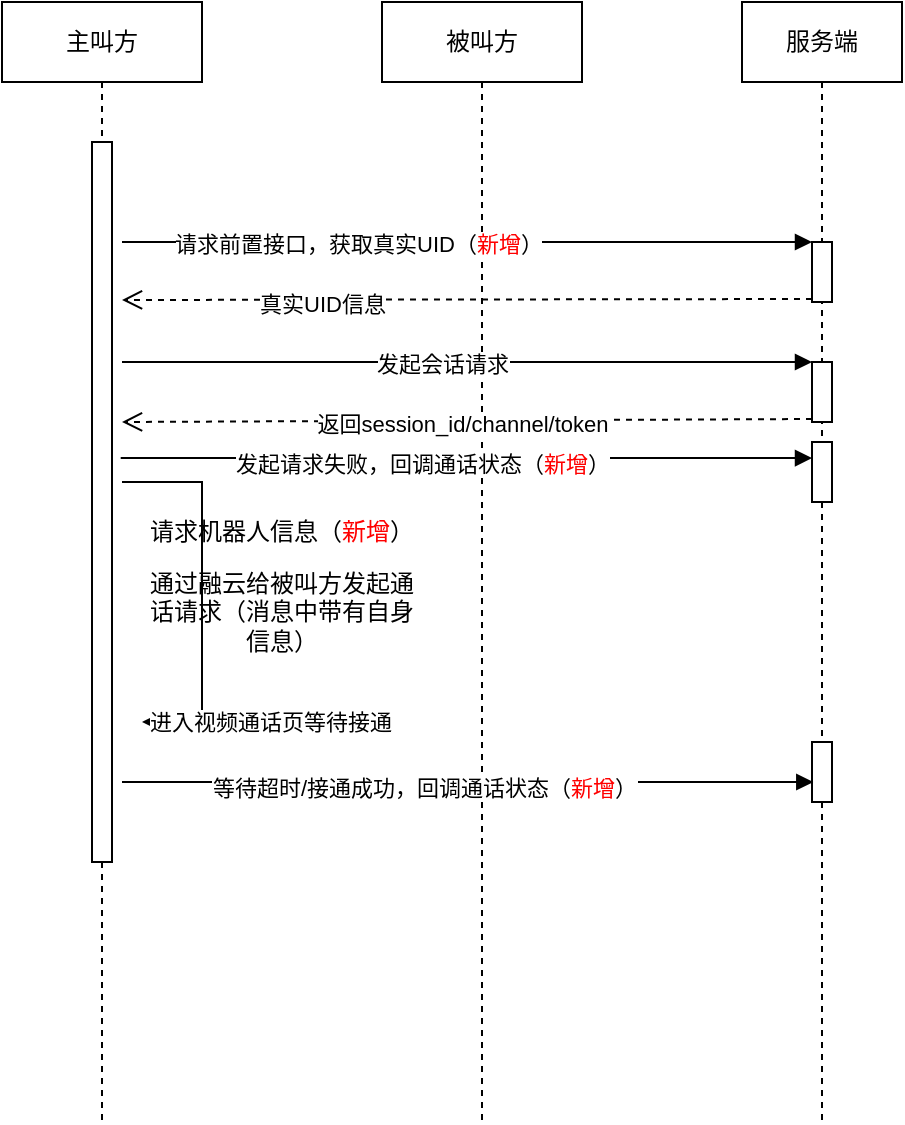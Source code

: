 <mxfile version="20.2.7" type="github">
  <diagram id="u_yubwjlrYzkjrypdjKS" name="第 1 页">
    <mxGraphModel dx="701" dy="455" grid="1" gridSize="10" guides="1" tooltips="1" connect="1" arrows="1" fold="1" page="1" pageScale="1" pageWidth="827" pageHeight="1169" math="0" shadow="0">
      <root>
        <mxCell id="0" />
        <mxCell id="1" parent="0" />
        <mxCell id="RWTEjwRNCCTJ-F7GlPlJ-1" value="主叫方" style="shape=umlLifeline;perimeter=lifelinePerimeter;whiteSpace=wrap;html=1;container=1;collapsible=0;recursiveResize=0;outlineConnect=0;" vertex="1" parent="1">
          <mxGeometry x="70" y="40" width="100" height="560" as="geometry" />
        </mxCell>
        <mxCell id="RWTEjwRNCCTJ-F7GlPlJ-4" value="" style="html=1;points=[];perimeter=orthogonalPerimeter;" vertex="1" parent="RWTEjwRNCCTJ-F7GlPlJ-1">
          <mxGeometry x="45" y="70" width="10" height="360" as="geometry" />
        </mxCell>
        <mxCell id="RWTEjwRNCCTJ-F7GlPlJ-12" value="进入视频通话页等待接通" style="edgeStyle=orthogonalEdgeStyle;html=1;align=left;spacingLeft=2;endArrow=block;rounded=0;fontColor=#000000;" edge="1" parent="RWTEjwRNCCTJ-F7GlPlJ-1">
          <mxGeometry x="1" y="-20" relative="1" as="geometry">
            <mxPoint x="60" y="240" as="sourcePoint" />
            <Array as="points">
              <mxPoint x="100" y="240" />
              <mxPoint x="100" y="360" />
              <mxPoint x="70" y="360" />
            </Array>
            <mxPoint x="70" y="360" as="targetPoint" />
            <mxPoint as="offset" />
          </mxGeometry>
        </mxCell>
        <mxCell id="RWTEjwRNCCTJ-F7GlPlJ-2" value="被叫方" style="shape=umlLifeline;perimeter=lifelinePerimeter;whiteSpace=wrap;html=1;container=1;collapsible=0;recursiveResize=0;outlineConnect=0;" vertex="1" parent="1">
          <mxGeometry x="260" y="40" width="100" height="560" as="geometry" />
        </mxCell>
        <mxCell id="RWTEjwRNCCTJ-F7GlPlJ-3" value="服务端" style="shape=umlLifeline;perimeter=lifelinePerimeter;whiteSpace=wrap;html=1;container=1;collapsible=0;recursiveResize=0;outlineConnect=0;" vertex="1" parent="1">
          <mxGeometry x="440" y="40" width="80" height="560" as="geometry" />
        </mxCell>
        <mxCell id="RWTEjwRNCCTJ-F7GlPlJ-5" value="" style="html=1;points=[];perimeter=orthogonalPerimeter;" vertex="1" parent="RWTEjwRNCCTJ-F7GlPlJ-3">
          <mxGeometry x="35" y="120" width="10" height="30" as="geometry" />
        </mxCell>
        <mxCell id="RWTEjwRNCCTJ-F7GlPlJ-8" value="" style="html=1;points=[];perimeter=orthogonalPerimeter;fontColor=#FF0000;" vertex="1" parent="RWTEjwRNCCTJ-F7GlPlJ-3">
          <mxGeometry x="35" y="180" width="10" height="30" as="geometry" />
        </mxCell>
        <mxCell id="RWTEjwRNCCTJ-F7GlPlJ-20" value="" style="html=1;points=[];perimeter=orthogonalPerimeter;fontColor=#FF0000;" vertex="1" parent="RWTEjwRNCCTJ-F7GlPlJ-3">
          <mxGeometry x="35" y="220" width="10" height="30" as="geometry" />
        </mxCell>
        <mxCell id="RWTEjwRNCCTJ-F7GlPlJ-24" value="" style="html=1;points=[];perimeter=orthogonalPerimeter;fontColor=#FF0000;" vertex="1" parent="RWTEjwRNCCTJ-F7GlPlJ-3">
          <mxGeometry x="35" y="370" width="10" height="30" as="geometry" />
        </mxCell>
        <mxCell id="RWTEjwRNCCTJ-F7GlPlJ-6" value="请求前置接口，获取真实UID（&lt;font color=&quot;#ff0000&quot;&gt;新增&lt;/font&gt;）" style="html=1;verticalAlign=bottom;endArrow=block;entryX=0;entryY=0;rounded=0;" edge="1" target="RWTEjwRNCCTJ-F7GlPlJ-5" parent="1">
          <mxGeometry x="-0.322" y="-10" relative="1" as="geometry">
            <mxPoint x="130" y="160" as="sourcePoint" />
            <mxPoint x="1" as="offset" />
          </mxGeometry>
        </mxCell>
        <mxCell id="RWTEjwRNCCTJ-F7GlPlJ-7" value="真实UID信息" style="html=1;verticalAlign=bottom;endArrow=open;dashed=1;endSize=8;exitX=0;exitY=0.95;rounded=0;" edge="1" source="RWTEjwRNCCTJ-F7GlPlJ-5" parent="1">
          <mxGeometry x="0.42" y="11" relative="1" as="geometry">
            <mxPoint x="130" y="189" as="targetPoint" />
            <mxPoint as="offset" />
          </mxGeometry>
        </mxCell>
        <mxCell id="RWTEjwRNCCTJ-F7GlPlJ-9" value="&lt;font color=&quot;#000000&quot;&gt;发起会话请求&lt;/font&gt;" style="html=1;verticalAlign=bottom;endArrow=block;entryX=0;entryY=0;rounded=0;fontColor=#FF0000;" edge="1" target="RWTEjwRNCCTJ-F7GlPlJ-8" parent="1">
          <mxGeometry x="-0.072" y="-10" relative="1" as="geometry">
            <mxPoint x="130" y="220" as="sourcePoint" />
            <Array as="points">
              <mxPoint x="310" y="220" />
            </Array>
            <mxPoint as="offset" />
          </mxGeometry>
        </mxCell>
        <mxCell id="RWTEjwRNCCTJ-F7GlPlJ-10" value="&lt;font color=&quot;#000000&quot;&gt;返回session_id/channel/token&lt;br&gt;&lt;/font&gt;" style="html=1;verticalAlign=bottom;endArrow=open;dashed=1;endSize=8;exitX=0;exitY=0.95;rounded=0;fontColor=#FF0000;" edge="1" source="RWTEjwRNCCTJ-F7GlPlJ-8" parent="1">
          <mxGeometry x="0.015" y="11" relative="1" as="geometry">
            <mxPoint x="130" y="250" as="targetPoint" />
            <mxPoint as="offset" />
          </mxGeometry>
        </mxCell>
        <mxCell id="RWTEjwRNCCTJ-F7GlPlJ-18" value="请求机器人信息（&lt;font color=&quot;#ff0000&quot;&gt;新增&lt;/font&gt;）" style="text;html=1;strokeColor=none;fillColor=none;align=center;verticalAlign=middle;whiteSpace=wrap;rounded=0;fontColor=#000000;" vertex="1" parent="1">
          <mxGeometry x="140" y="290" width="140" height="30" as="geometry" />
        </mxCell>
        <mxCell id="RWTEjwRNCCTJ-F7GlPlJ-19" value="通过融云给被叫方发起通话请求（消息中带有自身信息）" style="text;html=1;strokeColor=none;fillColor=none;align=center;verticalAlign=middle;whiteSpace=wrap;rounded=0;fontColor=#000000;" vertex="1" parent="1">
          <mxGeometry x="140" y="330" width="140" height="30" as="geometry" />
        </mxCell>
        <mxCell id="RWTEjwRNCCTJ-F7GlPlJ-21" value="&lt;font color=&quot;#000000&quot;&gt;发起请求失败，回调通话状态（&lt;/font&gt;新增&lt;font color=&quot;#000000&quot;&gt;）&lt;/font&gt;" style="html=1;verticalAlign=bottom;startArrow=none;endArrow=block;startSize=8;rounded=0;fontColor=#FF0000;startFill=0;exitX=1.435;exitY=0.439;exitDx=0;exitDy=0;exitPerimeter=0;" edge="1" target="RWTEjwRNCCTJ-F7GlPlJ-20" parent="1" source="RWTEjwRNCCTJ-F7GlPlJ-4">
          <mxGeometry x="-0.128" y="-12" relative="1" as="geometry">
            <mxPoint x="130" y="450" as="sourcePoint" />
            <mxPoint as="offset" />
          </mxGeometry>
        </mxCell>
        <mxCell id="RWTEjwRNCCTJ-F7GlPlJ-23" value="&lt;font color=&quot;#000000&quot;&gt;等待超时/接通成功，回调通话状态（&lt;/font&gt;新增&lt;font color=&quot;#000000&quot;&gt;）&lt;/font&gt;" style="html=1;verticalAlign=bottom;startArrow=none;endArrow=block;startSize=8;rounded=0;fontColor=#FF0000;startFill=0;exitX=1.435;exitY=0.439;exitDx=0;exitDy=0;exitPerimeter=0;" edge="1" parent="1">
          <mxGeometry x="-0.128" y="-12" relative="1" as="geometry">
            <mxPoint x="130.0" y="430.0" as="sourcePoint" />
            <mxPoint x="475.65" y="430.0" as="targetPoint" />
            <mxPoint as="offset" />
          </mxGeometry>
        </mxCell>
      </root>
    </mxGraphModel>
  </diagram>
</mxfile>
